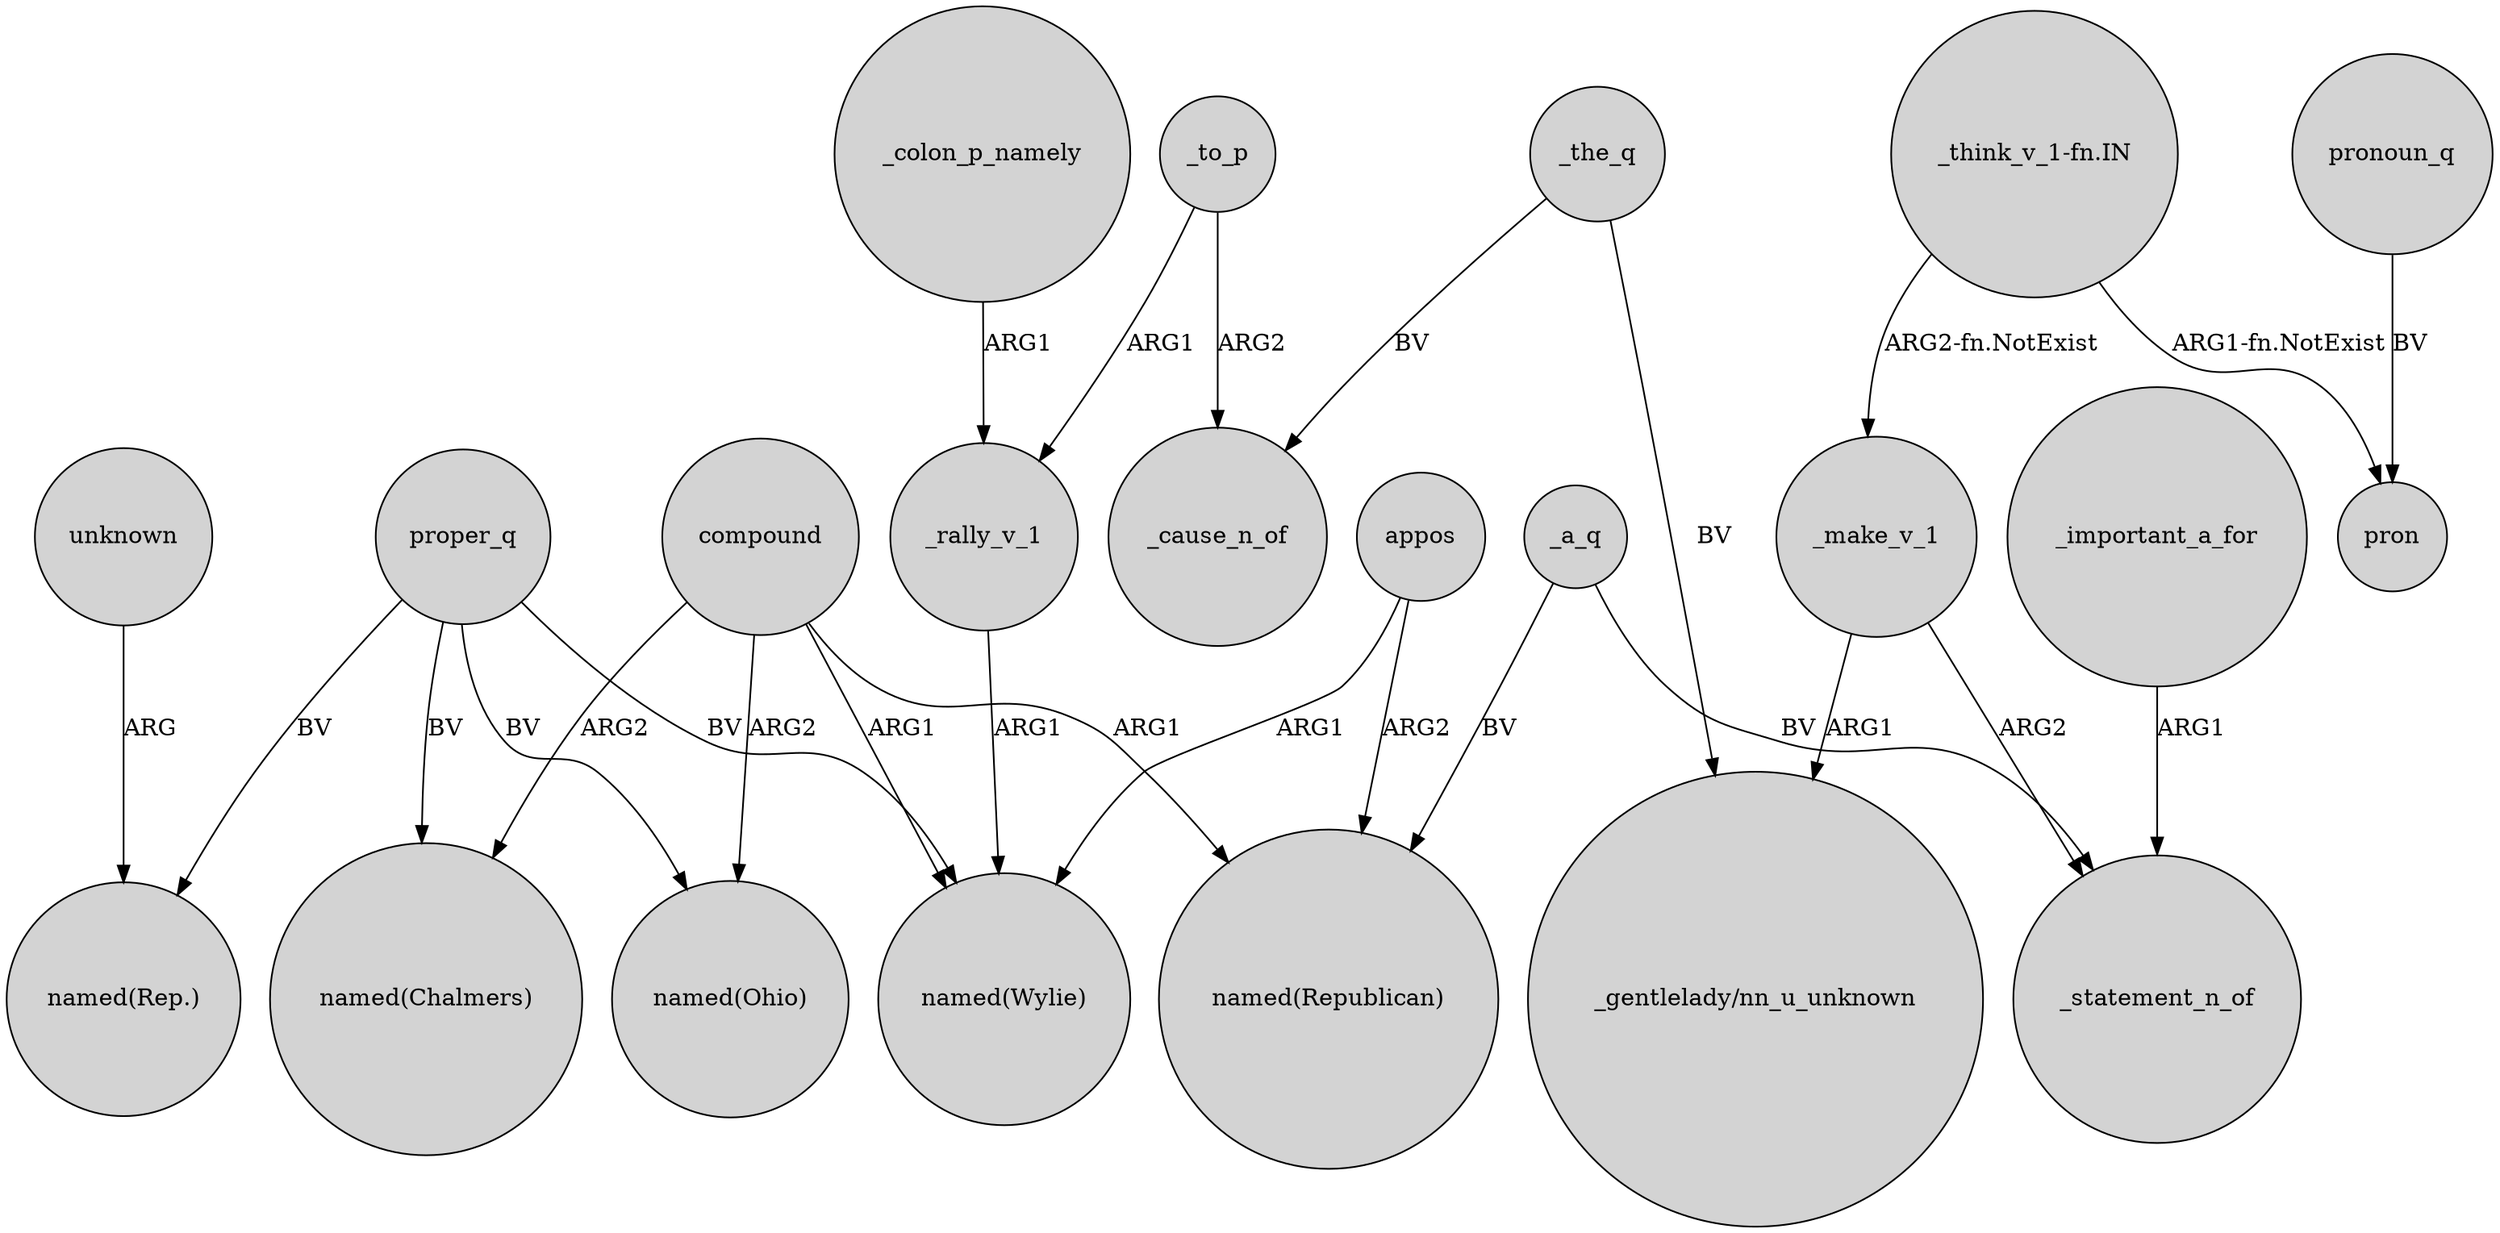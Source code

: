 digraph {
	node [shape=circle style=filled]
	_the_q -> _cause_n_of [label=BV]
	compound -> "named(Chalmers)" [label=ARG2]
	_to_p -> _cause_n_of [label=ARG2]
	"_think_v_1-fn.IN" -> pron [label="ARG1-fn.NotExist"]
	_colon_p_namely -> _rally_v_1 [label=ARG1]
	_make_v_1 -> _statement_n_of [label=ARG2]
	_a_q -> "named(Republican)" [label=BV]
	_make_v_1 -> "_gentlelady/nn_u_unknown" [label=ARG1]
	compound -> "named(Wylie)" [label=ARG1]
	_a_q -> _statement_n_of [label=BV]
	proper_q -> "named(Rep.)" [label=BV]
	proper_q -> "named(Ohio)" [label=BV]
	proper_q -> "named(Chalmers)" [label=BV]
	pronoun_q -> pron [label=BV]
	appos -> "named(Wylie)" [label=ARG1]
	proper_q -> "named(Wylie)" [label=BV]
	compound -> "named(Ohio)" [label=ARG2]
	compound -> "named(Republican)" [label=ARG1]
	_to_p -> _rally_v_1 [label=ARG1]
	"_think_v_1-fn.IN" -> _make_v_1 [label="ARG2-fn.NotExist"]
	_rally_v_1 -> "named(Wylie)" [label=ARG1]
	appos -> "named(Republican)" [label=ARG2]
	_important_a_for -> _statement_n_of [label=ARG1]
	unknown -> "named(Rep.)" [label=ARG]
	_the_q -> "_gentlelady/nn_u_unknown" [label=BV]
}
